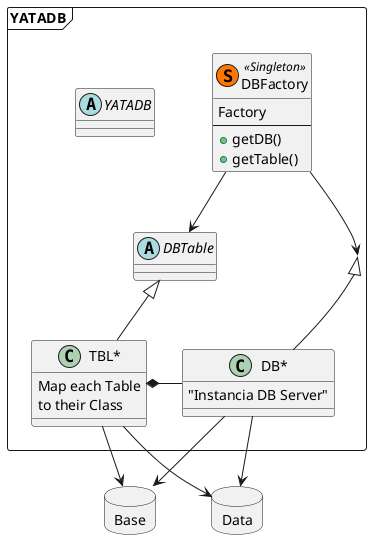 @startuml
allow_mixing
package "YATADB" <<Frame>> {
   class "DBFactory"  as FACT << (S,#FF7700) Singleton >> {
      Factory
---
      +getDB()
      +getTable()
  }
   abstract        DBTable
   class "TBL*" as TBL {
      Map each Table
      to their Class
 }
   abstract        YATADB
   class "DB*" as DB {
      "Instancia DB Server"
   } 
}

database Base
database Data

FACT --> YATADB
FACT --> DBTable

TBL -up-|> DBTable
DB  -up-|> YATADB
DB  -right-* TBL
DB  --> Base
DB  --> Data
TBL --> Base
TBL --> Data
@enduml